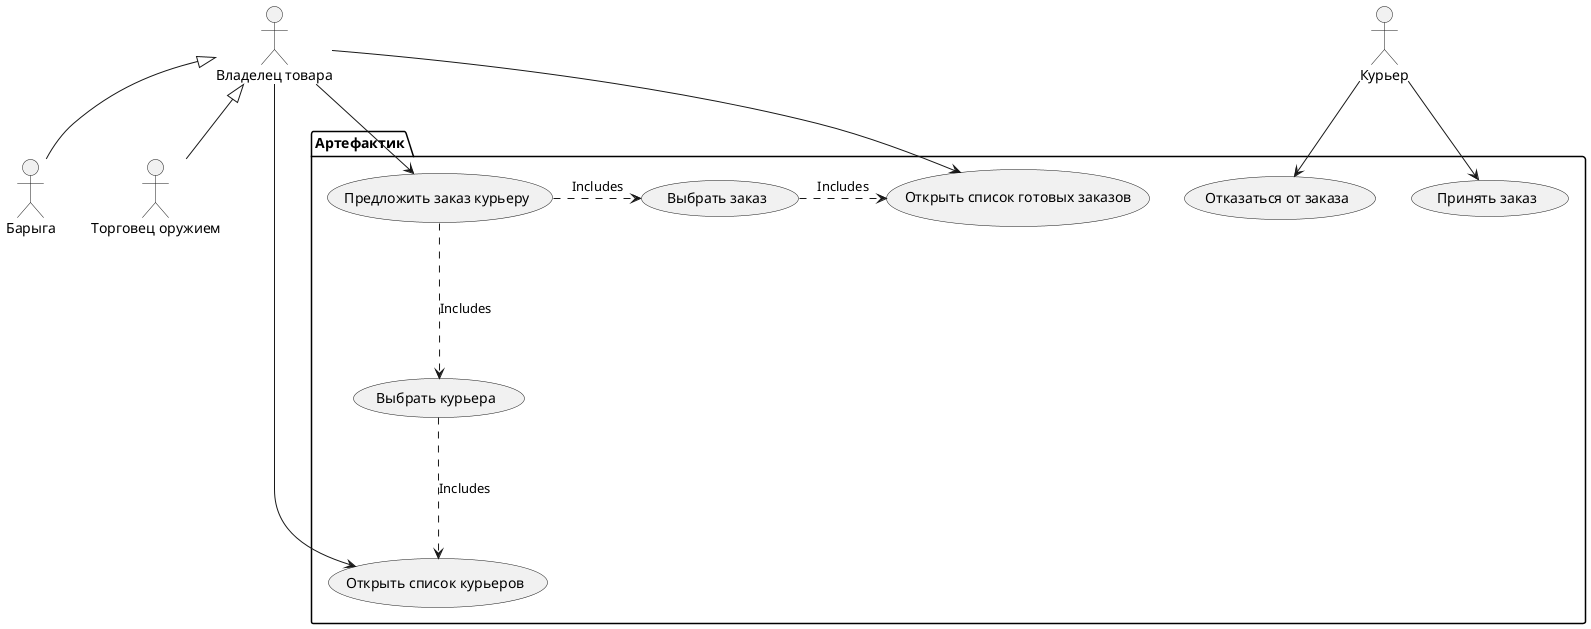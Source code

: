 @startuml
actor Барыга as Sidor
actor "Торговец оружием" as GunSeller
actor Курьер as Courier

actor "Владелец товара" as Owner

Owner <|-- Sidor
Owner <|-- GunSeller

package Артефактик {
    usecase "Предложить заказ курьеру" as SuggestOrder
    usecase "Открыть список курьеров" as OpenCourierList
    usecase "Выбрать курьера" as SelectCourier
    usecase "Выбрать заказ" as SelectOrder
    usecase "Открыть список готовых заказов" as OpenOrderList

    usecase "Принять заказ" as AcceptOrder
    usecase "Отказаться от заказа" as RejectOrder

    SuggestOrder .--> SelectCourier: "Includes" 
    SuggestOrder.> SelectOrder: "Includes"

    SelectOrder.> OpenOrderList: "Includes"
    SelectCourier .--> OpenCourierList: "Includes"
}

Owner--> SuggestOrder
Owner--> OpenOrderList
Owner--> OpenCourierList

Courier--> AcceptOrder
Courier--> RejectOrder
@enduml
